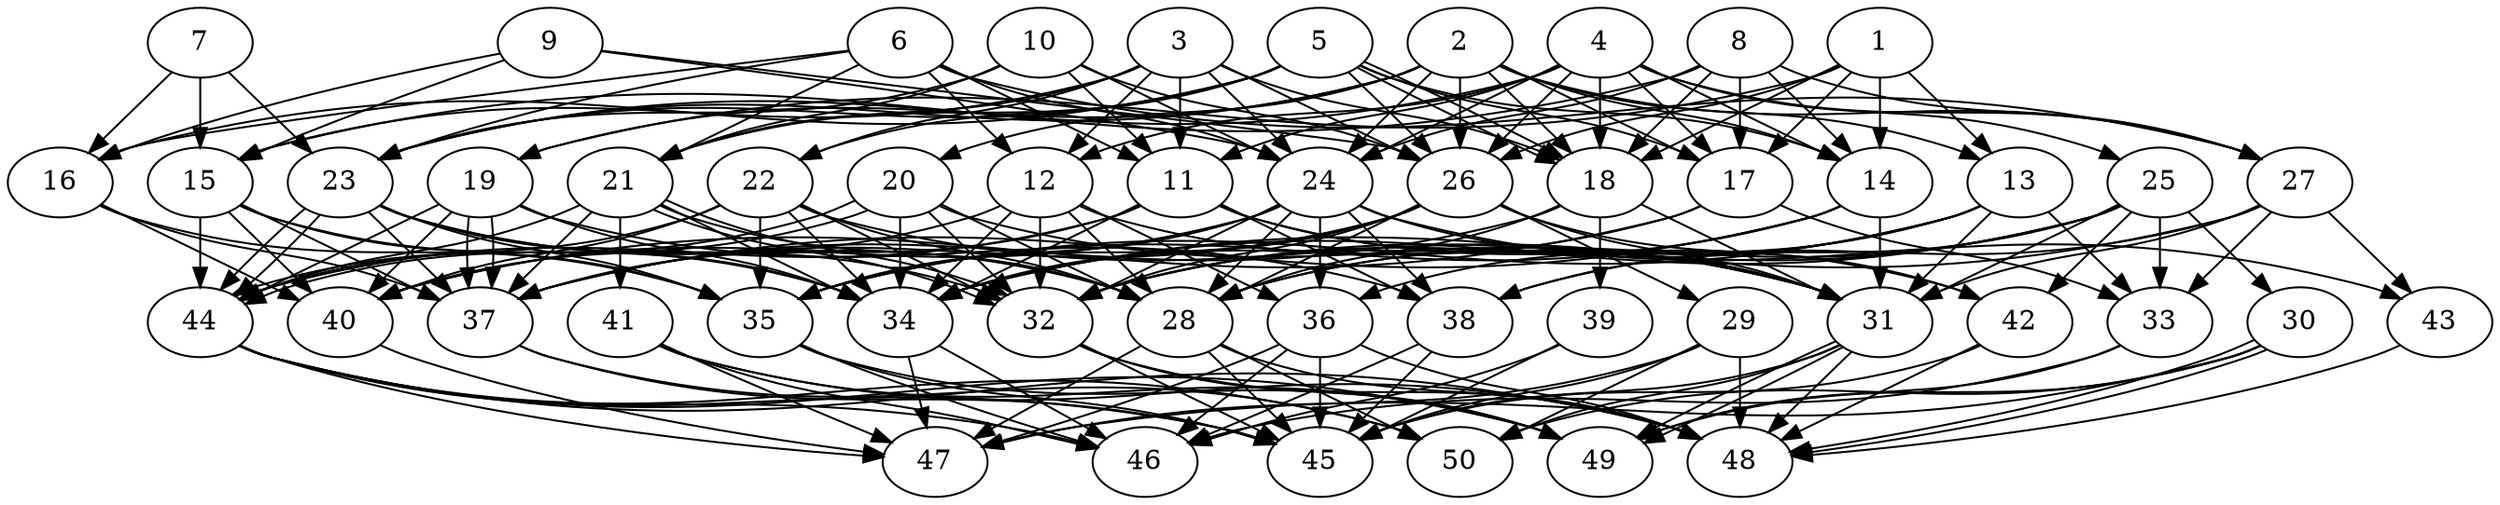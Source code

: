 // DAG automatically generated by daggen at Thu Oct  3 14:07:56 2019
// ./daggen --dot -n 50 --ccr 0.5 --fat 0.7 --regular 0.7 --density 0.7 --mindata 5242880 --maxdata 52428800 
digraph G {
  1 [size="75255808", alpha="0.15", expect_size="37627904"] 
  1 -> 13 [size ="37627904"]
  1 -> 14 [size ="37627904"]
  1 -> 17 [size ="37627904"]
  1 -> 18 [size ="37627904"]
  1 -> 19 [size ="37627904"]
  1 -> 26 [size ="37627904"]
  2 [size="89700352", alpha="0.02", expect_size="44850176"] 
  2 -> 13 [size ="44850176"]
  2 -> 14 [size ="44850176"]
  2 -> 17 [size ="44850176"]
  2 -> 18 [size ="44850176"]
  2 -> 19 [size ="44850176"]
  2 -> 20 [size ="44850176"]
  2 -> 23 [size ="44850176"]
  2 -> 24 [size ="44850176"]
  2 -> 26 [size ="44850176"]
  2 -> 27 [size ="44850176"]
  3 [size="21080064", alpha="0.18", expect_size="10540032"] 
  3 -> 11 [size ="10540032"]
  3 -> 12 [size ="10540032"]
  3 -> 15 [size ="10540032"]
  3 -> 18 [size ="10540032"]
  3 -> 21 [size ="10540032"]
  3 -> 22 [size ="10540032"]
  3 -> 24 [size ="10540032"]
  3 -> 26 [size ="10540032"]
  4 [size="38643712", alpha="0.19", expect_size="19321856"] 
  4 -> 11 [size ="19321856"]
  4 -> 12 [size ="19321856"]
  4 -> 14 [size ="19321856"]
  4 -> 17 [size ="19321856"]
  4 -> 18 [size ="19321856"]
  4 -> 23 [size ="19321856"]
  4 -> 24 [size ="19321856"]
  4 -> 25 [size ="19321856"]
  4 -> 26 [size ="19321856"]
  4 -> 27 [size ="19321856"]
  5 [size="82790400", alpha="0.02", expect_size="41395200"] 
  5 -> 14 [size ="41395200"]
  5 -> 16 [size ="41395200"]
  5 -> 17 [size ="41395200"]
  5 -> 18 [size ="41395200"]
  5 -> 18 [size ="41395200"]
  5 -> 21 [size ="41395200"]
  5 -> 22 [size ="41395200"]
  5 -> 23 [size ="41395200"]
  5 -> 26 [size ="41395200"]
  6 [size="57298944", alpha="0.07", expect_size="28649472"] 
  6 -> 11 [size ="28649472"]
  6 -> 12 [size ="28649472"]
  6 -> 16 [size ="28649472"]
  6 -> 21 [size ="28649472"]
  6 -> 23 [size ="28649472"]
  6 -> 24 [size ="28649472"]
  6 -> 27 [size ="28649472"]
  7 [size="97155072", alpha="0.19", expect_size="48577536"] 
  7 -> 15 [size ="48577536"]
  7 -> 16 [size ="48577536"]
  7 -> 23 [size ="48577536"]
  8 [size="44763136", alpha="0.10", expect_size="22381568"] 
  8 -> 14 [size ="22381568"]
  8 -> 15 [size ="22381568"]
  8 -> 17 [size ="22381568"]
  8 -> 18 [size ="22381568"]
  8 -> 24 [size ="22381568"]
  8 -> 27 [size ="22381568"]
  9 [size="70686720", alpha="0.06", expect_size="35343360"] 
  9 -> 15 [size ="35343360"]
  9 -> 16 [size ="35343360"]
  9 -> 24 [size ="35343360"]
  9 -> 26 [size ="35343360"]
  10 [size="75487232", alpha="0.02", expect_size="37743616"] 
  10 -> 11 [size ="37743616"]
  10 -> 21 [size ="37743616"]
  10 -> 23 [size ="37743616"]
  10 -> 24 [size ="37743616"]
  10 -> 26 [size ="37743616"]
  11 [size="92348416", alpha="0.05", expect_size="46174208"] 
  11 -> 31 [size ="46174208"]
  11 -> 34 [size ="46174208"]
  11 -> 37 [size ="46174208"]
  11 -> 38 [size ="46174208"]
  11 -> 42 [size ="46174208"]
  11 -> 44 [size ="46174208"]
  12 [size="70725632", alpha="0.08", expect_size="35362816"] 
  12 -> 28 [size ="35362816"]
  12 -> 31 [size ="35362816"]
  12 -> 32 [size ="35362816"]
  12 -> 34 [size ="35362816"]
  12 -> 36 [size ="35362816"]
  12 -> 40 [size ="35362816"]
  13 [size="78399488", alpha="0.20", expect_size="39199744"] 
  13 -> 28 [size ="39199744"]
  13 -> 31 [size ="39199744"]
  13 -> 32 [size ="39199744"]
  13 -> 33 [size ="39199744"]
  13 -> 35 [size ="39199744"]
  13 -> 36 [size ="39199744"]
  14 [size="69586944", alpha="0.20", expect_size="34793472"] 
  14 -> 31 [size ="34793472"]
  14 -> 32 [size ="34793472"]
  14 -> 35 [size ="34793472"]
  14 -> 37 [size ="34793472"]
  15 [size="65388544", alpha="0.17", expect_size="32694272"] 
  15 -> 34 [size ="32694272"]
  15 -> 35 [size ="32694272"]
  15 -> 37 [size ="32694272"]
  15 -> 40 [size ="32694272"]
  15 -> 44 [size ="32694272"]
  16 [size="76156928", alpha="0.16", expect_size="38078464"] 
  16 -> 35 [size ="38078464"]
  16 -> 37 [size ="38078464"]
  16 -> 40 [size ="38078464"]
  17 [size="14827520", alpha="0.03", expect_size="7413760"] 
  17 -> 33 [size ="7413760"]
  17 -> 34 [size ="7413760"]
  17 -> 40 [size ="7413760"]
  18 [size="104660992", alpha="0.20", expect_size="52330496"] 
  18 -> 28 [size ="52330496"]
  18 -> 31 [size ="52330496"]
  18 -> 37 [size ="52330496"]
  18 -> 39 [size ="52330496"]
  19 [size="59805696", alpha="0.15", expect_size="29902848"] 
  19 -> 34 [size ="29902848"]
  19 -> 37 [size ="29902848"]
  19 -> 37 [size ="29902848"]
  19 -> 38 [size ="29902848"]
  19 -> 40 [size ="29902848"]
  19 -> 44 [size ="29902848"]
  20 [size="90361856", alpha="0.06", expect_size="45180928"] 
  20 -> 28 [size ="45180928"]
  20 -> 31 [size ="45180928"]
  20 -> 32 [size ="45180928"]
  20 -> 34 [size ="45180928"]
  20 -> 44 [size ="45180928"]
  20 -> 44 [size ="45180928"]
  21 [size="99072000", alpha="0.11", expect_size="49536000"] 
  21 -> 28 [size ="49536000"]
  21 -> 32 [size ="49536000"]
  21 -> 32 [size ="49536000"]
  21 -> 34 [size ="49536000"]
  21 -> 37 [size ="49536000"]
  21 -> 41 [size ="49536000"]
  21 -> 44 [size ="49536000"]
  22 [size="27205632", alpha="0.12", expect_size="13602816"] 
  22 -> 28 [size ="13602816"]
  22 -> 31 [size ="13602816"]
  22 -> 32 [size ="13602816"]
  22 -> 34 [size ="13602816"]
  22 -> 35 [size ="13602816"]
  22 -> 40 [size ="13602816"]
  22 -> 44 [size ="13602816"]
  23 [size="65953792", alpha="0.16", expect_size="32976896"] 
  23 -> 28 [size ="32976896"]
  23 -> 32 [size ="32976896"]
  23 -> 34 [size ="32976896"]
  23 -> 35 [size ="32976896"]
  23 -> 37 [size ="32976896"]
  23 -> 44 [size ="32976896"]
  23 -> 44 [size ="32976896"]
  24 [size="65521664", alpha="0.06", expect_size="32760832"] 
  24 -> 28 [size ="32760832"]
  24 -> 31 [size ="32760832"]
  24 -> 32 [size ="32760832"]
  24 -> 35 [size ="32760832"]
  24 -> 36 [size ="32760832"]
  24 -> 38 [size ="32760832"]
  24 -> 40 [size ="32760832"]
  24 -> 43 [size ="32760832"]
  25 [size="64557056", alpha="0.11", expect_size="32278528"] 
  25 -> 28 [size ="32278528"]
  25 -> 30 [size ="32278528"]
  25 -> 31 [size ="32278528"]
  25 -> 32 [size ="32278528"]
  25 -> 33 [size ="32278528"]
  25 -> 34 [size ="32278528"]
  25 -> 38 [size ="32278528"]
  25 -> 42 [size ="32278528"]
  26 [size="50227200", alpha="0.06", expect_size="25113600"] 
  26 -> 28 [size ="25113600"]
  26 -> 29 [size ="25113600"]
  26 -> 31 [size ="25113600"]
  26 -> 32 [size ="25113600"]
  26 -> 34 [size ="25113600"]
  26 -> 35 [size ="25113600"]
  26 -> 37 [size ="25113600"]
  26 -> 42 [size ="25113600"]
  27 [size="32217088", alpha="0.19", expect_size="16108544"] 
  27 -> 31 [size ="16108544"]
  27 -> 33 [size ="16108544"]
  27 -> 34 [size ="16108544"]
  27 -> 38 [size ="16108544"]
  27 -> 43 [size ="16108544"]
  28 [size="44920832", alpha="0.20", expect_size="22460416"] 
  28 -> 45 [size ="22460416"]
  28 -> 47 [size ="22460416"]
  28 -> 48 [size ="22460416"]
  28 -> 50 [size ="22460416"]
  29 [size="42868736", alpha="0.13", expect_size="21434368"] 
  29 -> 45 [size ="21434368"]
  29 -> 47 [size ="21434368"]
  29 -> 48 [size ="21434368"]
  29 -> 50 [size ="21434368"]
  30 [size="20729856", alpha="0.00", expect_size="10364928"] 
  30 -> 47 [size ="10364928"]
  30 -> 48 [size ="10364928"]
  30 -> 48 [size ="10364928"]
  30 -> 49 [size ="10364928"]
  30 -> 50 [size ="10364928"]
  31 [size="50386944", alpha="0.05", expect_size="25193472"] 
  31 -> 45 [size ="25193472"]
  31 -> 48 [size ="25193472"]
  31 -> 49 [size ="25193472"]
  31 -> 49 [size ="25193472"]
  31 -> 50 [size ="25193472"]
  32 [size="102238208", alpha="0.02", expect_size="51119104"] 
  32 -> 45 [size ="51119104"]
  32 -> 48 [size ="51119104"]
  32 -> 49 [size ="51119104"]
  33 [size="66754560", alpha="0.14", expect_size="33377280"] 
  33 -> 46 [size ="33377280"]
  33 -> 49 [size ="33377280"]
  34 [size="48904192", alpha="0.18", expect_size="24452096"] 
  34 -> 46 [size ="24452096"]
  34 -> 47 [size ="24452096"]
  35 [size="76849152", alpha="0.14", expect_size="38424576"] 
  35 -> 45 [size ="38424576"]
  35 -> 46 [size ="38424576"]
  35 -> 49 [size ="38424576"]
  36 [size="34146304", alpha="0.03", expect_size="17073152"] 
  36 -> 45 [size ="17073152"]
  36 -> 46 [size ="17073152"]
  36 -> 47 [size ="17073152"]
  36 -> 48 [size ="17073152"]
  37 [size="61986816", alpha="0.14", expect_size="30993408"] 
  37 -> 45 [size ="30993408"]
  37 -> 50 [size ="30993408"]
  38 [size="58292224", alpha="0.04", expect_size="29146112"] 
  38 -> 45 [size ="29146112"]
  38 -> 46 [size ="29146112"]
  39 [size="57346048", alpha="0.05", expect_size="28673024"] 
  39 -> 45 [size ="28673024"]
  39 -> 46 [size ="28673024"]
  40 [size="24977408", alpha="0.03", expect_size="12488704"] 
  40 -> 47 [size ="12488704"]
  41 [size="26187776", alpha="0.00", expect_size="13093888"] 
  41 -> 46 [size ="13093888"]
  41 -> 47 [size ="13093888"]
  41 -> 48 [size ="13093888"]
  41 -> 49 [size ="13093888"]
  42 [size="48472064", alpha="0.00", expect_size="24236032"] 
  42 -> 45 [size ="24236032"]
  42 -> 48 [size ="24236032"]
  43 [size="57696256", alpha="0.12", expect_size="28848128"] 
  43 -> 48 [size ="28848128"]
  44 [size="27404288", alpha="0.16", expect_size="13702144"] 
  44 -> 45 [size ="13702144"]
  44 -> 46 [size ="13702144"]
  44 -> 47 [size ="13702144"]
  44 -> 48 [size ="13702144"]
  44 -> 49 [size ="13702144"]
  44 -> 50 [size ="13702144"]
  45 [size="16699392", alpha="0.11", expect_size="8349696"] 
  46 [size="80480256", alpha="0.15", expect_size="40240128"] 
  47 [size="95676416", alpha="0.03", expect_size="47838208"] 
  48 [size="66633728", alpha="0.19", expect_size="33316864"] 
  49 [size="87527424", alpha="0.01", expect_size="43763712"] 
  50 [size="18933760", alpha="0.05", expect_size="9466880"] 
}

